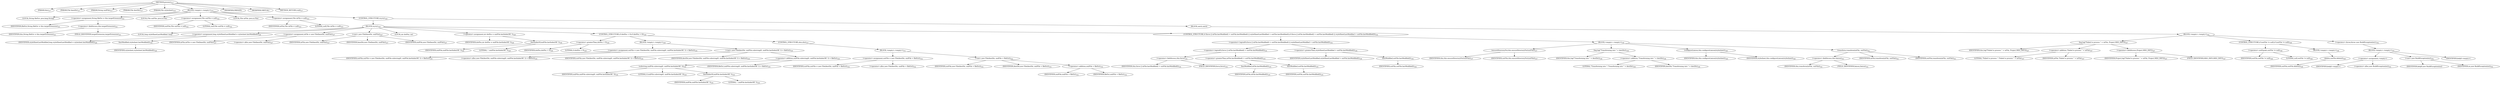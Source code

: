 digraph "process" {  
"677" [label = <(METHOD,process)<SUB>317</SUB>> ]
"41" [label = <(PARAM,this)<SUB>317</SUB>> ]
"678" [label = <(PARAM,File baseDir)<SUB>317</SUB>> ]
"679" [label = <(PARAM,String xmlFile)<SUB>317</SUB>> ]
"680" [label = <(PARAM,File destDir)<SUB>317</SUB>> ]
"681" [label = <(PARAM,File stylesheet)<SUB>318</SUB>> ]
"682" [label = <(BLOCK,&lt;empty&gt;,&lt;empty&gt;)<SUB>319</SUB>> ]
"683" [label = <(LOCAL,String fileExt: java.lang.String)> ]
"684" [label = <(&lt;operator&gt;.assignment,String fileExt = this.targetExtension)<SUB>321</SUB>> ]
"685" [label = <(IDENTIFIER,fileExt,String fileExt = this.targetExtension)<SUB>321</SUB>> ]
"686" [label = <(&lt;operator&gt;.fieldAccess,this.targetExtension)<SUB>321</SUB>> ]
"687" [label = <(IDENTIFIER,this,String fileExt = this.targetExtension)<SUB>321</SUB>> ]
"688" [label = <(FIELD_IDENTIFIER,targetExtension,targetExtension)<SUB>321</SUB>> ]
"38" [label = <(LOCAL,File outFile: java.io.File)> ]
"689" [label = <(&lt;operator&gt;.assignment,File outFile = null)<SUB>322</SUB>> ]
"690" [label = <(IDENTIFIER,outFile,File outFile = null)<SUB>322</SUB>> ]
"691" [label = <(LITERAL,null,File outFile = null)<SUB>322</SUB>> ]
"36" [label = <(LOCAL,File inFile: java.io.File)> ]
"692" [label = <(&lt;operator&gt;.assignment,File inFile = null)<SUB>323</SUB>> ]
"693" [label = <(IDENTIFIER,inFile,File inFile = null)<SUB>323</SUB>> ]
"694" [label = <(LITERAL,null,File inFile = null)<SUB>323</SUB>> ]
"695" [label = <(CONTROL_STRUCTURE,try,try)<SUB>325</SUB>> ]
"696" [label = <(BLOCK,try,try)<SUB>325</SUB>> ]
"697" [label = <(LOCAL,long styleSheetLastModified: long)> ]
"698" [label = <(&lt;operator&gt;.assignment,long styleSheetLastModified = stylesheet.lastModified())<SUB>326</SUB>> ]
"699" [label = <(IDENTIFIER,styleSheetLastModified,long styleSheetLastModified = stylesheet.lastModified())<SUB>326</SUB>> ]
"700" [label = <(lastModified,stylesheet.lastModified())<SUB>326</SUB>> ]
"701" [label = <(IDENTIFIER,stylesheet,stylesheet.lastModified())<SUB>326</SUB>> ]
"702" [label = <(&lt;operator&gt;.assignment,inFile = new File(baseDir, xmlFile))<SUB>327</SUB>> ]
"703" [label = <(IDENTIFIER,inFile,inFile = new File(baseDir, xmlFile))<SUB>327</SUB>> ]
"704" [label = <(&lt;operator&gt;.alloc,new File(baseDir, xmlFile))<SUB>327</SUB>> ]
"705" [label = <(&lt;init&gt;,new File(baseDir, xmlFile))<SUB>327</SUB>> ]
"35" [label = <(IDENTIFIER,inFile,new File(baseDir, xmlFile))<SUB>327</SUB>> ]
"706" [label = <(IDENTIFIER,baseDir,new File(baseDir, xmlFile))<SUB>327</SUB>> ]
"707" [label = <(IDENTIFIER,xmlFile,new File(baseDir, xmlFile))<SUB>327</SUB>> ]
"708" [label = <(LOCAL,int dotPos: int)> ]
"709" [label = <(&lt;operator&gt;.assignment,int dotPos = xmlFile.lastIndexOf('.'))<SUB>328</SUB>> ]
"710" [label = <(IDENTIFIER,dotPos,int dotPos = xmlFile.lastIndexOf('.'))<SUB>328</SUB>> ]
"711" [label = <(lastIndexOf,xmlFile.lastIndexOf('.'))<SUB>328</SUB>> ]
"712" [label = <(IDENTIFIER,xmlFile,xmlFile.lastIndexOf('.'))<SUB>328</SUB>> ]
"713" [label = <(LITERAL,'.',xmlFile.lastIndexOf('.'))<SUB>328</SUB>> ]
"714" [label = <(CONTROL_STRUCTURE,if (dotPos &gt; 0),if (dotPos &gt; 0))<SUB>329</SUB>> ]
"715" [label = <(&lt;operator&gt;.greaterThan,dotPos &gt; 0)<SUB>329</SUB>> ]
"716" [label = <(IDENTIFIER,dotPos,dotPos &gt; 0)<SUB>329</SUB>> ]
"717" [label = <(LITERAL,0,dotPos &gt; 0)<SUB>329</SUB>> ]
"718" [label = <(BLOCK,&lt;empty&gt;,&lt;empty&gt;)<SUB>329</SUB>> ]
"719" [label = <(&lt;operator&gt;.assignment,outFile = new File(destDir, xmlFile.substring(0, xmlFile.lastIndexOf('.')) + fileExt))<SUB>330</SUB>> ]
"720" [label = <(IDENTIFIER,outFile,outFile = new File(destDir, xmlFile.substring(0, xmlFile.lastIndexOf('.')) + fileExt))<SUB>330</SUB>> ]
"721" [label = <(&lt;operator&gt;.alloc,new File(destDir, xmlFile.substring(0, xmlFile.lastIndexOf('.')) + fileExt))<SUB>330</SUB>> ]
"722" [label = <(&lt;init&gt;,new File(destDir, xmlFile.substring(0, xmlFile.lastIndexOf('.')) + fileExt))<SUB>330</SUB>> ]
"37" [label = <(IDENTIFIER,outFile,new File(destDir, xmlFile.substring(0, xmlFile.lastIndexOf('.')) + fileExt))<SUB>330</SUB>> ]
"723" [label = <(IDENTIFIER,destDir,new File(destDir, xmlFile.substring(0, xmlFile.lastIndexOf('.')) + fileExt))<SUB>330</SUB>> ]
"724" [label = <(&lt;operator&gt;.addition,xmlFile.substring(0, xmlFile.lastIndexOf('.')) + fileExt)<SUB>330</SUB>> ]
"725" [label = <(substring,xmlFile.substring(0, xmlFile.lastIndexOf('.')))<SUB>330</SUB>> ]
"726" [label = <(IDENTIFIER,xmlFile,xmlFile.substring(0, xmlFile.lastIndexOf('.')))<SUB>330</SUB>> ]
"727" [label = <(LITERAL,0,xmlFile.substring(0, xmlFile.lastIndexOf('.')))<SUB>330</SUB>> ]
"728" [label = <(lastIndexOf,xmlFile.lastIndexOf('.'))<SUB>330</SUB>> ]
"729" [label = <(IDENTIFIER,xmlFile,xmlFile.lastIndexOf('.'))<SUB>330</SUB>> ]
"730" [label = <(LITERAL,'.',xmlFile.lastIndexOf('.'))<SUB>330</SUB>> ]
"731" [label = <(IDENTIFIER,fileExt,xmlFile.substring(0, xmlFile.lastIndexOf('.')) + fileExt)<SUB>330</SUB>> ]
"732" [label = <(CONTROL_STRUCTURE,else,else)<SUB>331</SUB>> ]
"733" [label = <(BLOCK,&lt;empty&gt;,&lt;empty&gt;)<SUB>331</SUB>> ]
"734" [label = <(&lt;operator&gt;.assignment,outFile = new File(destDir, xmlFile + fileExt))<SUB>332</SUB>> ]
"735" [label = <(IDENTIFIER,outFile,outFile = new File(destDir, xmlFile + fileExt))<SUB>332</SUB>> ]
"736" [label = <(&lt;operator&gt;.alloc,new File(destDir, xmlFile + fileExt))<SUB>332</SUB>> ]
"737" [label = <(&lt;init&gt;,new File(destDir, xmlFile + fileExt))<SUB>332</SUB>> ]
"39" [label = <(IDENTIFIER,outFile,new File(destDir, xmlFile + fileExt))<SUB>332</SUB>> ]
"738" [label = <(IDENTIFIER,destDir,new File(destDir, xmlFile + fileExt))<SUB>332</SUB>> ]
"739" [label = <(&lt;operator&gt;.addition,xmlFile + fileExt)<SUB>332</SUB>> ]
"740" [label = <(IDENTIFIER,xmlFile,xmlFile + fileExt)<SUB>332</SUB>> ]
"741" [label = <(IDENTIFIER,fileExt,xmlFile + fileExt)<SUB>332</SUB>> ]
"742" [label = <(CONTROL_STRUCTURE,if (force || inFile.lastModified() &gt; outFile.lastModified() || styleSheetLastModified &gt; outFile.lastModified()),if (force || inFile.lastModified() &gt; outFile.lastModified() || styleSheetLastModified &gt; outFile.lastModified()))<SUB>334</SUB>> ]
"743" [label = <(&lt;operator&gt;.logicalOr,force || inFile.lastModified() &gt; outFile.lastModified() || styleSheetLastModified &gt; outFile.lastModified())<SUB>334</SUB>> ]
"744" [label = <(&lt;operator&gt;.logicalOr,force || inFile.lastModified() &gt; outFile.lastModified())<SUB>334</SUB>> ]
"745" [label = <(&lt;operator&gt;.fieldAccess,this.force)<SUB>334</SUB>> ]
"746" [label = <(IDENTIFIER,this,force || inFile.lastModified() &gt; outFile.lastModified())<SUB>334</SUB>> ]
"747" [label = <(FIELD_IDENTIFIER,force,force)<SUB>334</SUB>> ]
"748" [label = <(&lt;operator&gt;.greaterThan,inFile.lastModified() &gt; outFile.lastModified())<SUB>335</SUB>> ]
"749" [label = <(lastModified,inFile.lastModified())<SUB>335</SUB>> ]
"750" [label = <(IDENTIFIER,inFile,inFile.lastModified())<SUB>335</SUB>> ]
"751" [label = <(lastModified,outFile.lastModified())<SUB>335</SUB>> ]
"752" [label = <(IDENTIFIER,outFile,outFile.lastModified())<SUB>335</SUB>> ]
"753" [label = <(&lt;operator&gt;.greaterThan,styleSheetLastModified &gt; outFile.lastModified())<SUB>336</SUB>> ]
"754" [label = <(IDENTIFIER,styleSheetLastModified,styleSheetLastModified &gt; outFile.lastModified())<SUB>336</SUB>> ]
"755" [label = <(lastModified,outFile.lastModified())<SUB>336</SUB>> ]
"756" [label = <(IDENTIFIER,outFile,outFile.lastModified())<SUB>336</SUB>> ]
"757" [label = <(BLOCK,&lt;empty&gt;,&lt;empty&gt;)<SUB>336</SUB>> ]
"758" [label = <(ensureDirectoryFor,this.ensureDirectoryFor(outFile))<SUB>337</SUB>> ]
"40" [label = <(IDENTIFIER,this,this.ensureDirectoryFor(outFile))<SUB>337</SUB>> ]
"759" [label = <(IDENTIFIER,outFile,this.ensureDirectoryFor(outFile))<SUB>337</SUB>> ]
"760" [label = <(log,log(&quot;Transforming into &quot; + destDir))<SUB>338</SUB>> ]
"42" [label = <(IDENTIFIER,this,log(&quot;Transforming into &quot; + destDir))<SUB>338</SUB>> ]
"761" [label = <(&lt;operator&gt;.addition,&quot;Transforming into &quot; + destDir)<SUB>338</SUB>> ]
"762" [label = <(LITERAL,&quot;Transforming into &quot;,&quot;Transforming into &quot; + destDir)<SUB>338</SUB>> ]
"763" [label = <(IDENTIFIER,destDir,&quot;Transforming into &quot; + destDir)<SUB>338</SUB>> ]
"764" [label = <(configureLiaison,this.configureLiaison(stylesheet))<SUB>340</SUB>> ]
"43" [label = <(IDENTIFIER,this,this.configureLiaison(stylesheet))<SUB>340</SUB>> ]
"765" [label = <(IDENTIFIER,stylesheet,this.configureLiaison(stylesheet))<SUB>340</SUB>> ]
"766" [label = <(transform,transform(inFile, outFile))<SUB>341</SUB>> ]
"767" [label = <(&lt;operator&gt;.fieldAccess,this.liaison)<SUB>341</SUB>> ]
"768" [label = <(IDENTIFIER,this,transform(inFile, outFile))<SUB>341</SUB>> ]
"769" [label = <(FIELD_IDENTIFIER,liaison,liaison)<SUB>341</SUB>> ]
"770" [label = <(IDENTIFIER,inFile,transform(inFile, outFile))<SUB>341</SUB>> ]
"771" [label = <(IDENTIFIER,outFile,transform(inFile, outFile))<SUB>341</SUB>> ]
"772" [label = <(BLOCK,catch,catch)> ]
"773" [label = <(BLOCK,&lt;empty&gt;,&lt;empty&gt;)<SUB>344</SUB>> ]
"774" [label = <(log,log(&quot;Failed to process &quot; + inFile, Project.MSG_INFO))<SUB>347</SUB>> ]
"44" [label = <(IDENTIFIER,this,log(&quot;Failed to process &quot; + inFile, Project.MSG_INFO))<SUB>347</SUB>> ]
"775" [label = <(&lt;operator&gt;.addition,&quot;Failed to process &quot; + inFile)<SUB>347</SUB>> ]
"776" [label = <(LITERAL,&quot;Failed to process &quot;,&quot;Failed to process &quot; + inFile)<SUB>347</SUB>> ]
"777" [label = <(IDENTIFIER,inFile,&quot;Failed to process &quot; + inFile)<SUB>347</SUB>> ]
"778" [label = <(&lt;operator&gt;.fieldAccess,Project.MSG_INFO)<SUB>347</SUB>> ]
"779" [label = <(IDENTIFIER,Project,log(&quot;Failed to process &quot; + inFile, Project.MSG_INFO))<SUB>347</SUB>> ]
"780" [label = <(FIELD_IDENTIFIER,MSG_INFO,MSG_INFO)<SUB>347</SUB>> ]
"781" [label = <(CONTROL_STRUCTURE,if (outFile != null),if (outFile != null))<SUB>348</SUB>> ]
"782" [label = <(&lt;operator&gt;.notEquals,outFile != null)<SUB>348</SUB>> ]
"783" [label = <(IDENTIFIER,outFile,outFile != null)<SUB>348</SUB>> ]
"784" [label = <(LITERAL,null,outFile != null)<SUB>348</SUB>> ]
"785" [label = <(BLOCK,&lt;empty&gt;,&lt;empty&gt;)<SUB>348</SUB>> ]
"786" [label = <(delete,outFile.delete())<SUB>349</SUB>> ]
"787" [label = <(IDENTIFIER,outFile,outFile.delete())<SUB>349</SUB>> ]
"788" [label = <(&lt;operator&gt;.throw,throw new BuildException(ex);)<SUB>352</SUB>> ]
"789" [label = <(BLOCK,&lt;empty&gt;,&lt;empty&gt;)<SUB>352</SUB>> ]
"790" [label = <(&lt;operator&gt;.assignment,&lt;empty&gt;)> ]
"791" [label = <(IDENTIFIER,$obj9,&lt;empty&gt;)> ]
"792" [label = <(&lt;operator&gt;.alloc,new BuildException(ex))<SUB>352</SUB>> ]
"793" [label = <(&lt;init&gt;,new BuildException(ex))<SUB>352</SUB>> ]
"794" [label = <(IDENTIFIER,$obj9,new BuildException(ex))> ]
"795" [label = <(IDENTIFIER,ex,new BuildException(ex))<SUB>352</SUB>> ]
"796" [label = <(IDENTIFIER,$obj9,&lt;empty&gt;)> ]
"797" [label = <(MODIFIER,PRIVATE)> ]
"798" [label = <(MODIFIER,VIRTUAL)> ]
"799" [label = <(METHOD_RETURN,void)<SUB>317</SUB>> ]
  "677" -> "41" 
  "677" -> "678" 
  "677" -> "679" 
  "677" -> "680" 
  "677" -> "681" 
  "677" -> "682" 
  "677" -> "797" 
  "677" -> "798" 
  "677" -> "799" 
  "682" -> "683" 
  "682" -> "684" 
  "682" -> "38" 
  "682" -> "689" 
  "682" -> "36" 
  "682" -> "692" 
  "682" -> "695" 
  "684" -> "685" 
  "684" -> "686" 
  "686" -> "687" 
  "686" -> "688" 
  "689" -> "690" 
  "689" -> "691" 
  "692" -> "693" 
  "692" -> "694" 
  "695" -> "696" 
  "695" -> "772" 
  "696" -> "697" 
  "696" -> "698" 
  "696" -> "702" 
  "696" -> "705" 
  "696" -> "708" 
  "696" -> "709" 
  "696" -> "714" 
  "696" -> "742" 
  "698" -> "699" 
  "698" -> "700" 
  "700" -> "701" 
  "702" -> "703" 
  "702" -> "704" 
  "705" -> "35" 
  "705" -> "706" 
  "705" -> "707" 
  "709" -> "710" 
  "709" -> "711" 
  "711" -> "712" 
  "711" -> "713" 
  "714" -> "715" 
  "714" -> "718" 
  "714" -> "732" 
  "715" -> "716" 
  "715" -> "717" 
  "718" -> "719" 
  "718" -> "722" 
  "719" -> "720" 
  "719" -> "721" 
  "722" -> "37" 
  "722" -> "723" 
  "722" -> "724" 
  "724" -> "725" 
  "724" -> "731" 
  "725" -> "726" 
  "725" -> "727" 
  "725" -> "728" 
  "728" -> "729" 
  "728" -> "730" 
  "732" -> "733" 
  "733" -> "734" 
  "733" -> "737" 
  "734" -> "735" 
  "734" -> "736" 
  "737" -> "39" 
  "737" -> "738" 
  "737" -> "739" 
  "739" -> "740" 
  "739" -> "741" 
  "742" -> "743" 
  "742" -> "757" 
  "743" -> "744" 
  "743" -> "753" 
  "744" -> "745" 
  "744" -> "748" 
  "745" -> "746" 
  "745" -> "747" 
  "748" -> "749" 
  "748" -> "751" 
  "749" -> "750" 
  "751" -> "752" 
  "753" -> "754" 
  "753" -> "755" 
  "755" -> "756" 
  "757" -> "758" 
  "757" -> "760" 
  "757" -> "764" 
  "757" -> "766" 
  "758" -> "40" 
  "758" -> "759" 
  "760" -> "42" 
  "760" -> "761" 
  "761" -> "762" 
  "761" -> "763" 
  "764" -> "43" 
  "764" -> "765" 
  "766" -> "767" 
  "766" -> "770" 
  "766" -> "771" 
  "767" -> "768" 
  "767" -> "769" 
  "772" -> "773" 
  "773" -> "774" 
  "773" -> "781" 
  "773" -> "788" 
  "774" -> "44" 
  "774" -> "775" 
  "774" -> "778" 
  "775" -> "776" 
  "775" -> "777" 
  "778" -> "779" 
  "778" -> "780" 
  "781" -> "782" 
  "781" -> "785" 
  "782" -> "783" 
  "782" -> "784" 
  "785" -> "786" 
  "786" -> "787" 
  "788" -> "789" 
  "789" -> "790" 
  "789" -> "793" 
  "789" -> "796" 
  "790" -> "791" 
  "790" -> "792" 
  "793" -> "794" 
  "793" -> "795" 
}
